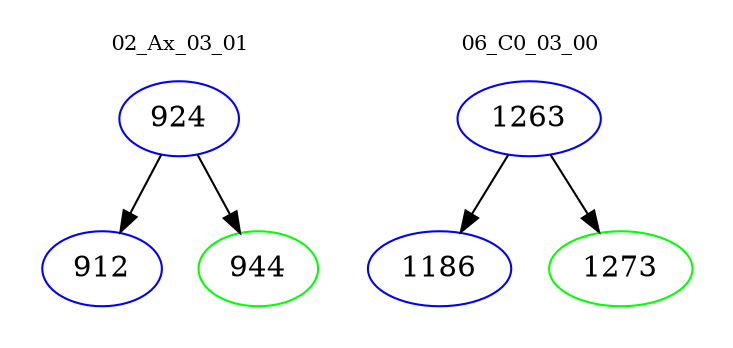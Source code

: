 digraph{
subgraph cluster_0 {
color = white
label = "02_Ax_03_01";
fontsize=10;
T0_924 [label="924", color="blue"]
T0_924 -> T0_912 [color="black"]
T0_912 [label="912", color="blue"]
T0_924 -> T0_944 [color="black"]
T0_944 [label="944", color="green"]
}
subgraph cluster_1 {
color = white
label = "06_C0_03_00";
fontsize=10;
T1_1263 [label="1263", color="blue"]
T1_1263 -> T1_1186 [color="black"]
T1_1186 [label="1186", color="blue"]
T1_1263 -> T1_1273 [color="black"]
T1_1273 [label="1273", color="green"]
}
}
